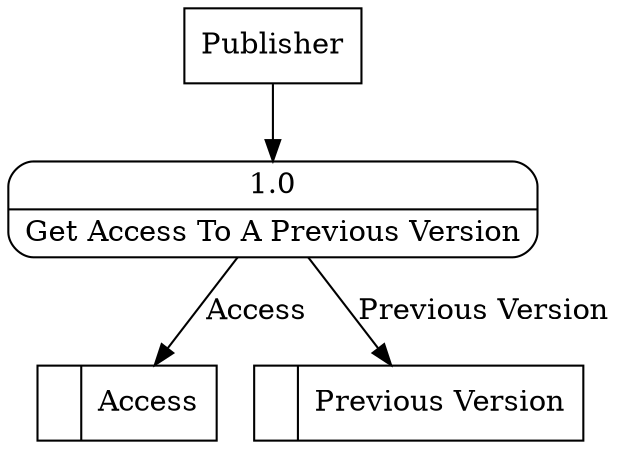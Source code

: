 digraph dfd2{ 
node[shape=record]
200 [label="<f0>  |<f1> Access " ];
201 [label="<f0>  |<f1> Previous Version " ];
202 [label="Publisher" shape=box];
203 [label="{<f0> 1.0|<f1> Get Access To A Previous Version }" shape=Mrecord];
202 -> 203
203 -> 200 [label="Access"]
203 -> 201 [label="Previous Version"]
}